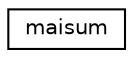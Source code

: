 digraph "Graphical Class Hierarchy"
{
 // LATEX_PDF_SIZE
  edge [fontname="Helvetica",fontsize="10",labelfontname="Helvetica",labelfontsize="10"];
  node [fontname="Helvetica",fontsize="10",shape=record];
  rankdir="LR";
  Node0 [label="maisum",height=0.2,width=0.4,color="black", fillcolor="white", style="filled",URL="$classmaisum.html",tooltip=" "];
}
